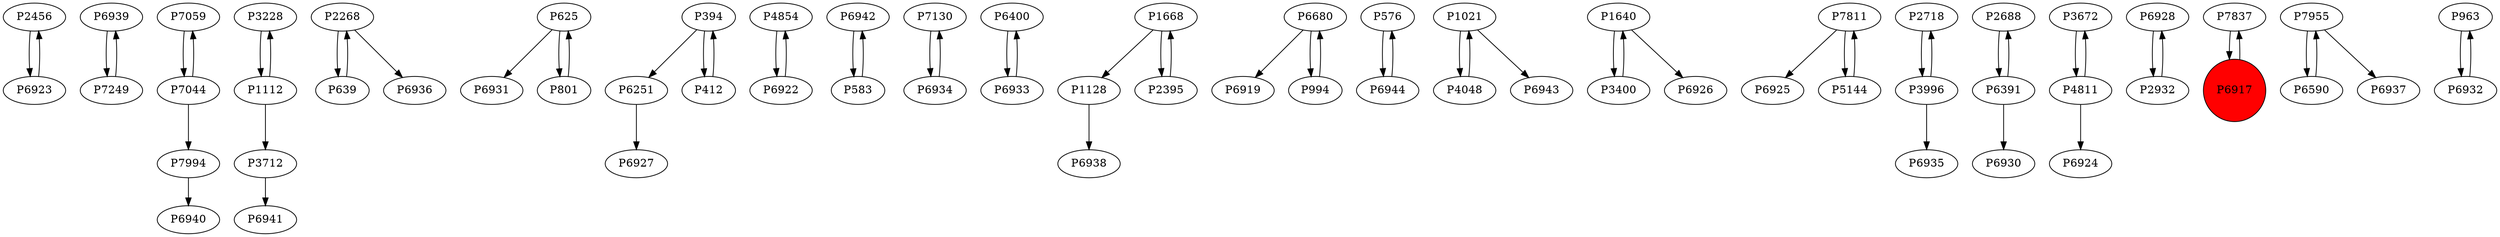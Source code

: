 digraph {
	P2456 -> P6923
	P6939 -> P7249
	P7059 -> P7044
	P3228 -> P1112
	P7994 -> P6940
	P2268 -> P639
	P1112 -> P3228
	P625 -> P6931
	P801 -> P625
	P394 -> P6251
	P4854 -> P6922
	P6942 -> P583
	P7130 -> P6934
	P625 -> P801
	P6400 -> P6933
	P1668 -> P1128
	P6680 -> P6919
	P1668 -> P2395
	P576 -> P6944
	P6251 -> P6927
	P6933 -> P6400
	P1021 -> P4048
	P1640 -> P3400
	P7811 -> P6925
	P6944 -> P576
	P5144 -> P7811
	P2718 -> P3996
	P2688 -> P6391
	P394 -> P412
	P3672 -> P4811
	P6923 -> P2456
	P2268 -> P6936
	P6928 -> P2932
	P2395 -> P1668
	P3400 -> P1640
	P639 -> P2268
	P6680 -> P994
	P1128 -> P6938
	P4048 -> P1021
	P7044 -> P7059
	P1021 -> P6943
	P994 -> P6680
	P1112 -> P3712
	P7044 -> P7994
	P3996 -> P6935
	P7837 -> P6917
	P2932 -> P6928
	P7249 -> P6939
	P6934 -> P7130
	P6922 -> P4854
	P4811 -> P6924
	P7955 -> P6590
	P6917 -> P7837
	P1640 -> P6926
	P7811 -> P5144
	P4811 -> P3672
	P3996 -> P2718
	P6391 -> P6930
	P6391 -> P2688
	P963 -> P6932
	P6590 -> P7955
	P3712 -> P6941
	P583 -> P6942
	P412 -> P394
	P7955 -> P6937
	P6932 -> P963
	P6917 [shape=circle]
	P6917 [style=filled]
	P6917 [fillcolor=red]
}